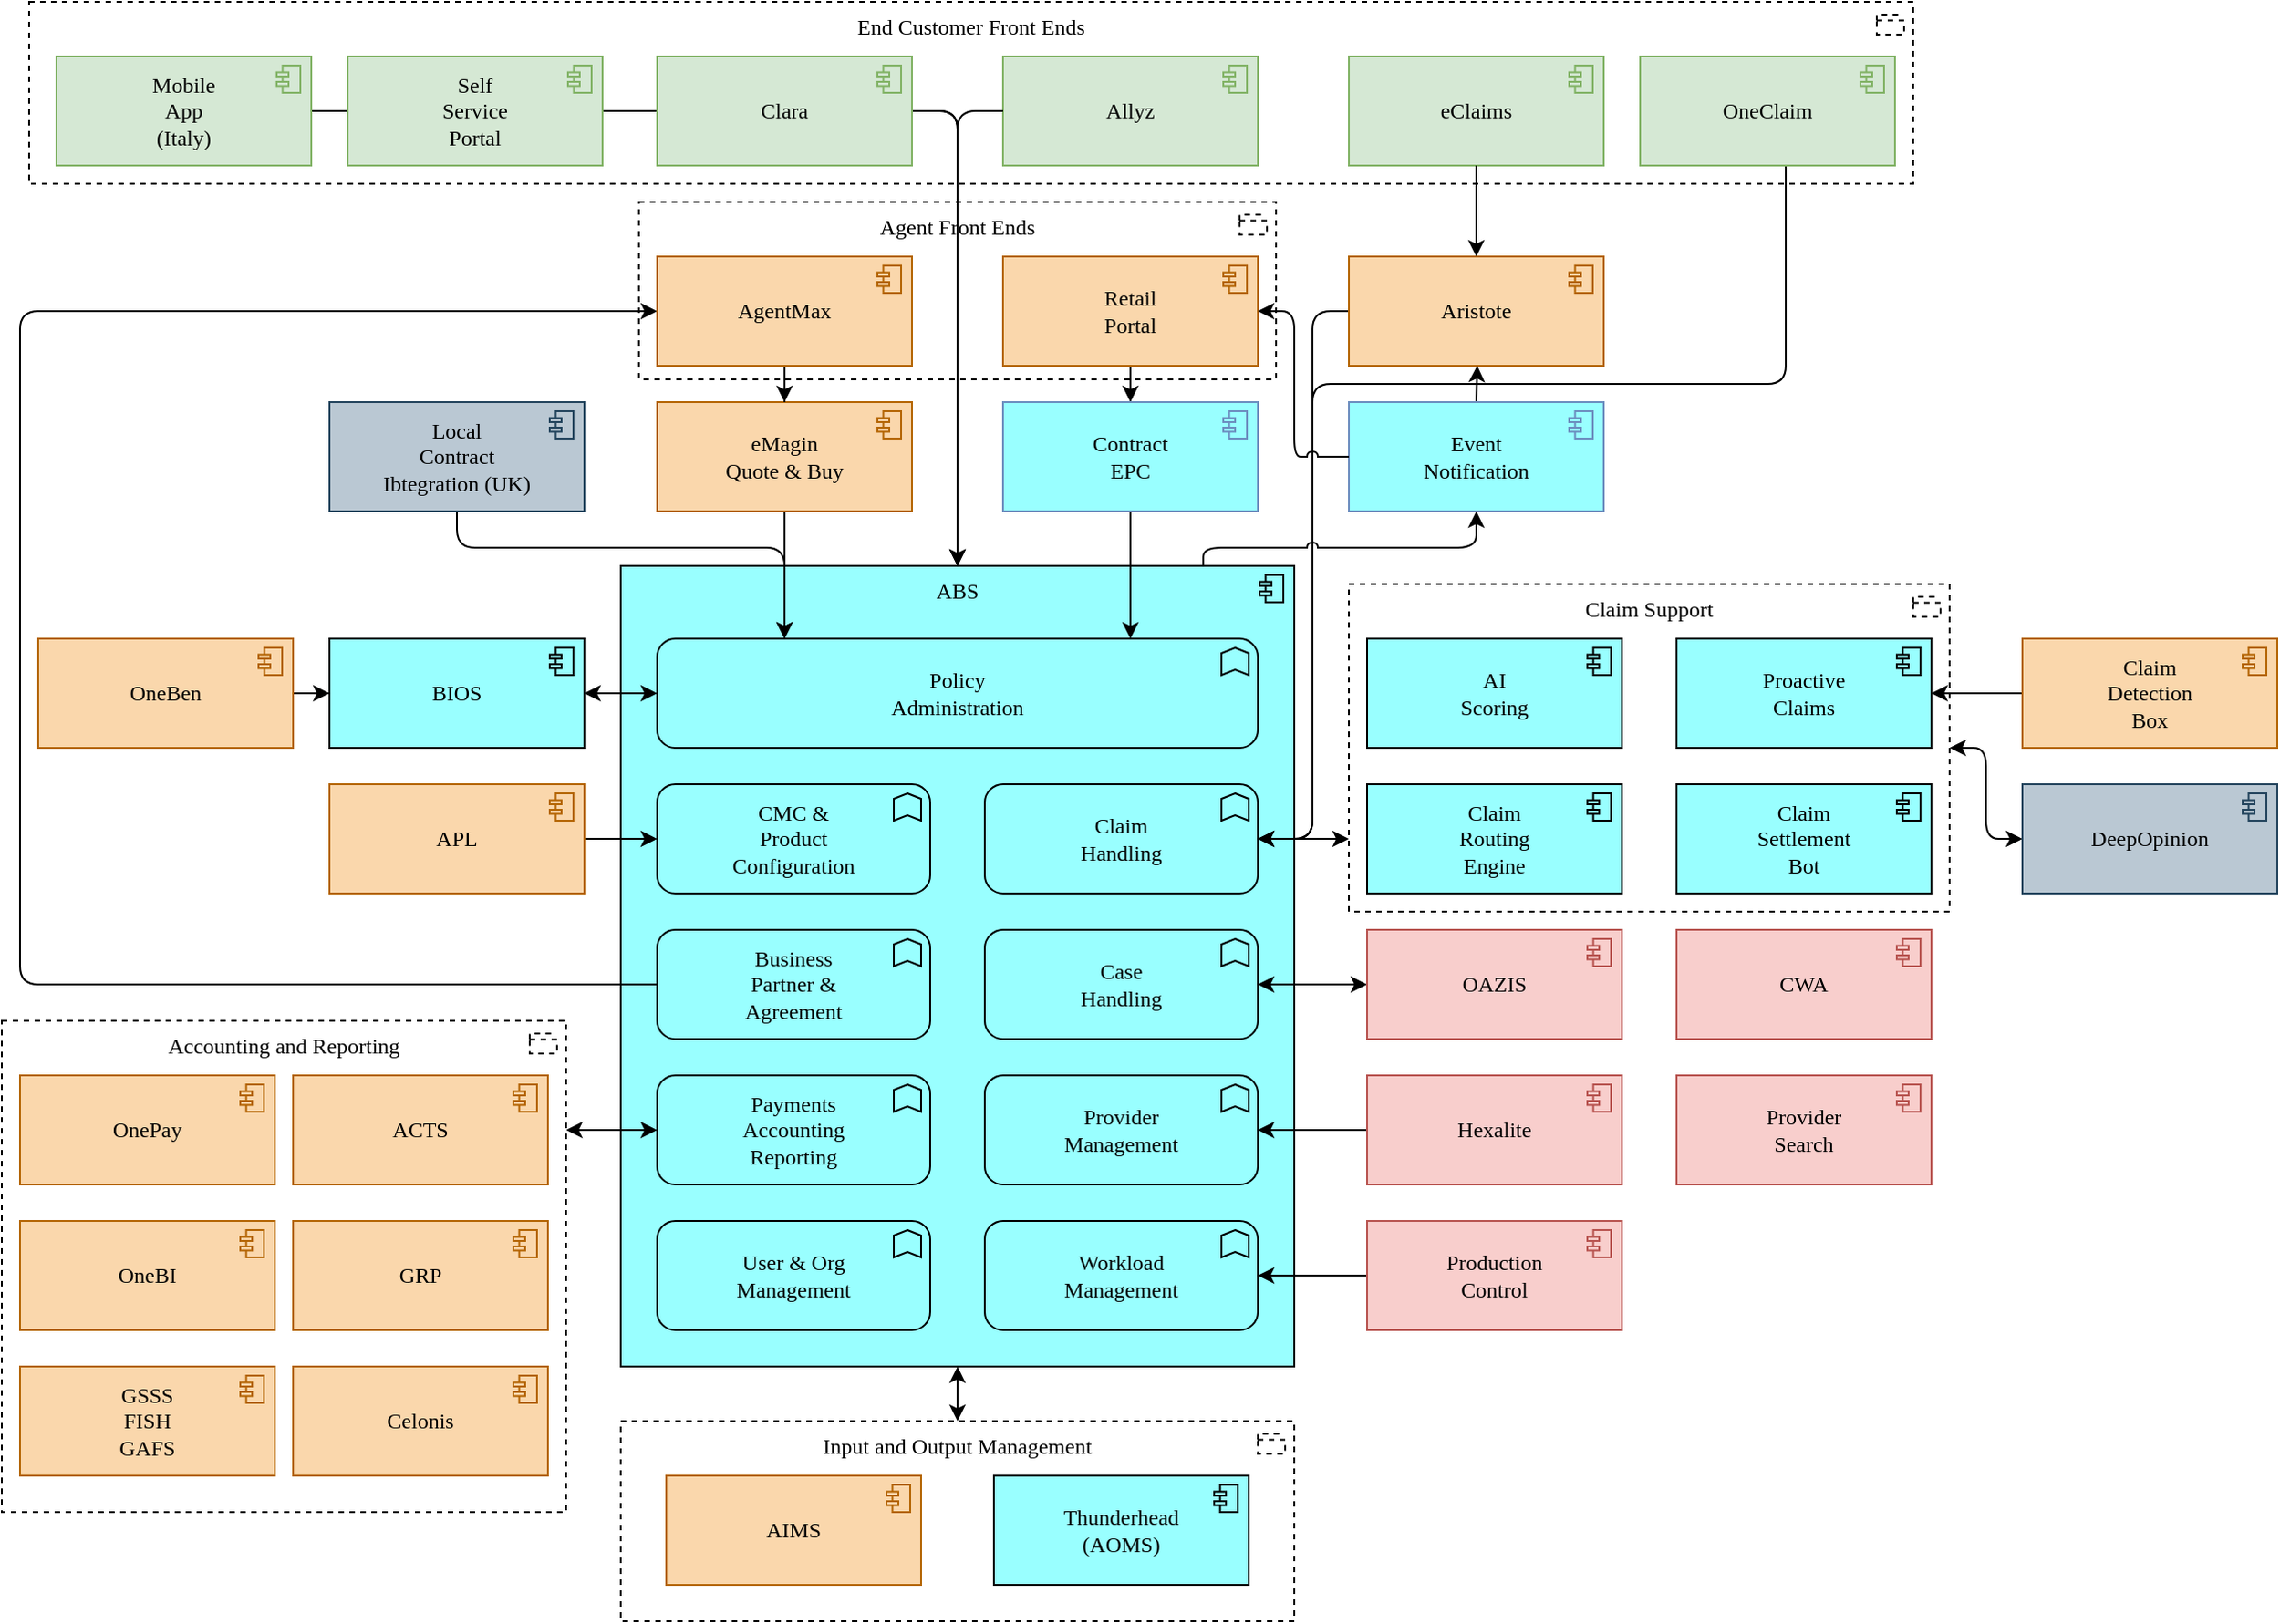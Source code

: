 <mxfile version="26.2.9">
  <diagram name="Page-1" id="TEPnInE2OypxSfE0xe_M">
    <mxGraphModel dx="1030" dy="1690" grid="1" gridSize="10" guides="1" tooltips="1" connect="1" arrows="1" fold="1" page="1" pageScale="1" pageWidth="827" pageHeight="1169" math="0" shadow="0">
      <root>
        <mxCell id="0" />
        <mxCell id="1" parent="0" />
        <mxCell id="Z8RxOkOvwrDDzlC6NKdP-30" style="edgeStyle=orthogonalEdgeStyle;rounded=1;orthogonalLoop=1;jettySize=auto;html=1;curved=0;jumpStyle=arc;" parent="1" source="Z8RxOkOvwrDDzlC6NKdP-29" target="52hkqS42lsV6TTl6kmYS-13" edge="1">
          <mxGeometry relative="1" as="geometry">
            <Array as="points">
              <mxPoint x="1280" y="20" />
              <mxPoint x="1020" y="20" />
              <mxPoint x="1020" y="270" />
            </Array>
          </mxGeometry>
        </mxCell>
        <mxCell id="4A4xX6kzLWEzPkTbEdP4-10" value="Agent Front Ends" style="html=1;outlineConnect=0;whiteSpace=wrap;shape=mxgraph.archimate3.application;appType=grouping;archiType=square;dashed=1;fillColor=none;verticalAlign=top;fontFamily=Poppins;fontSource=https%3A%2F%2Ffonts.googleapis.com%2Fcss%3Ffamily%3DPoppins;" parent="1" vertex="1">
          <mxGeometry x="650" y="-80" width="350" height="97.5" as="geometry" />
        </mxCell>
        <mxCell id="4A4xX6kzLWEzPkTbEdP4-13" style="edgeStyle=orthogonalEdgeStyle;rounded=1;orthogonalLoop=1;jettySize=auto;html=1;curved=0;" parent="1" source="4A4xX6kzLWEzPkTbEdP4-12" target="52hkqS42lsV6TTl6kmYS-10" edge="1">
          <mxGeometry relative="1" as="geometry" />
        </mxCell>
        <mxCell id="4A4xX6kzLWEzPkTbEdP4-4" style="edgeStyle=orthogonalEdgeStyle;rounded=1;orthogonalLoop=1;jettySize=auto;html=1;entryX=0.5;entryY=0;entryDx=0;entryDy=0;entryPerimeter=0;curved=0;" parent="1" source="4A4xX6kzLWEzPkTbEdP4-1" target="52hkqS42lsV6TTl6kmYS-10" edge="1">
          <mxGeometry relative="1" as="geometry" />
        </mxCell>
        <mxCell id="4A4xX6kzLWEzPkTbEdP4-8" value="" style="group;fontFamily=Poppins;fontSource=https%3A%2F%2Ffonts.googleapis.com%2Fcss%3Ffamily%3DPoppins;" parent="1" vertex="1" connectable="0">
          <mxGeometry x="475" y="-190" width="875" height="100" as="geometry" />
        </mxCell>
        <mxCell id="4A4xX6kzLWEzPkTbEdP4-7" value="&lt;font face=&quot;Poppins&quot;&gt;End Customer Front Ends&lt;/font&gt;" style="html=1;outlineConnect=0;whiteSpace=wrap;shape=mxgraph.archimate3.application;appType=grouping;archiType=square;dashed=1;fillColor=none;verticalAlign=top;" parent="4A4xX6kzLWEzPkTbEdP4-8" vertex="1">
          <mxGeometry x="-160" width="1035" height="100" as="geometry" />
        </mxCell>
        <mxCell id="Z8RxOkOvwrDDzlC6NKdP-24" value="eClaims" style="html=1;outlineConnect=0;whiteSpace=wrap;fillColor=#d5e8d4;shape=mxgraph.archimate3.application;appType=comp;archiType=square;rounded=1;fontFamily=Poppins;fontSource=https%3A%2F%2Ffonts.googleapis.com%2Fcss%3Ffamily%3DPoppins;strokeColor=#82b366;" parent="4A4xX6kzLWEzPkTbEdP4-8" vertex="1">
          <mxGeometry x="565" y="30" width="140" height="60" as="geometry" />
        </mxCell>
        <mxCell id="Z8RxOkOvwrDDzlC6NKdP-29" value="OneClaim" style="html=1;outlineConnect=0;whiteSpace=wrap;fillColor=#d5e8d4;shape=mxgraph.archimate3.application;appType=comp;archiType=square;rounded=1;fontFamily=Poppins;fontSource=https%3A%2F%2Ffonts.googleapis.com%2Fcss%3Ffamily%3DPoppins;strokeColor=#82b366;" parent="4A4xX6kzLWEzPkTbEdP4-8" vertex="1">
          <mxGeometry x="725" y="30" width="140" height="60" as="geometry" />
        </mxCell>
        <mxCell id="4A4xX6kzLWEzPkTbEdP4-1" value="Self&lt;br&gt;Service&lt;div&gt;Portal&lt;/div&gt;" style="html=1;outlineConnect=0;whiteSpace=wrap;fillColor=#d5e8d4;shape=mxgraph.archimate3.application;appType=comp;archiType=square;rounded=1;fontFamily=Poppins;fontSource=https%3A%2F%2Ffonts.googleapis.com%2Fcss%3Ffamily%3DPoppins;strokeColor=#82b366;" parent="4A4xX6kzLWEzPkTbEdP4-8" vertex="1">
          <mxGeometry x="15" y="30" width="140" height="60" as="geometry" />
        </mxCell>
        <mxCell id="4A4xX6kzLWEzPkTbEdP4-2" value="Clara" style="html=1;outlineConnect=0;whiteSpace=wrap;fillColor=#d5e8d4;shape=mxgraph.archimate3.application;appType=comp;archiType=square;rounded=1;fontFamily=Poppins;fontSource=https%3A%2F%2Ffonts.googleapis.com%2Fcss%3Ffamily%3DPoppins;strokeColor=#82b366;" parent="4A4xX6kzLWEzPkTbEdP4-8" vertex="1">
          <mxGeometry x="185" y="30" width="140" height="60" as="geometry" />
        </mxCell>
        <mxCell id="4A4xX6kzLWEzPkTbEdP4-3" value="Allyz" style="html=1;outlineConnect=0;whiteSpace=wrap;fillColor=#d5e8d4;shape=mxgraph.archimate3.application;appType=comp;archiType=square;rounded=1;fontFamily=Poppins;fontSource=https%3A%2F%2Ffonts.googleapis.com%2Fcss%3Ffamily%3DPoppins;strokeColor=#82b366;" parent="4A4xX6kzLWEzPkTbEdP4-8" vertex="1">
          <mxGeometry x="375" y="30" width="140" height="60" as="geometry" />
        </mxCell>
        <mxCell id="Z8RxOkOvwrDDzlC6NKdP-19" value="Claim Support" style="html=1;outlineConnect=0;whiteSpace=wrap;shape=mxgraph.archimate3.application;appType=grouping;archiType=square;dashed=1;fillColor=none;fontFamily=Poppins;fontSource=https%3A%2F%2Ffonts.googleapis.com%2Fcss%3Ffamily%3DPoppins;verticalAlign=top;" parent="1" vertex="1">
          <mxGeometry x="1040" y="130" width="330" height="180" as="geometry" />
        </mxCell>
        <mxCell id="52hkqS42lsV6TTl6kmYS-10" value="ABS" style="html=1;outlineConnect=0;whiteSpace=wrap;fillColor=#99ffff;shape=mxgraph.archimate3.application;appType=comp;archiType=square;rounded=1;fontFamily=Poppins;fontSource=https%3A%2F%2Ffonts.googleapis.com%2Fcss%3Ffamily%3DPoppins;verticalAlign=top;" parent="1" vertex="1">
          <mxGeometry x="640" y="120" width="370" height="440" as="geometry" />
        </mxCell>
        <mxCell id="52hkqS42lsV6TTl6kmYS-11" value="&lt;font data-font-src=&quot;https://fonts.googleapis.com/css?family=Poppins&quot; face=&quot;Poppins&quot;&gt;Policy&lt;br&gt;Administration&lt;/font&gt;" style="html=1;outlineConnect=0;whiteSpace=wrap;fillColor=#99ffff;shape=mxgraph.archimate3.application;appType=func;archiType=rounded;rounded=1;" parent="1" vertex="1">
          <mxGeometry x="660" y="160" width="330" height="60" as="geometry" />
        </mxCell>
        <mxCell id="bv5ACRqK9GHdUSOt09wD-1" style="edgeStyle=orthogonalEdgeStyle;rounded=1;orthogonalLoop=1;jettySize=auto;html=1;entryX=0;entryY=0.5;entryDx=0;entryDy=0;entryPerimeter=0;curved=0;" edge="1" parent="1" source="52hkqS42lsV6TTl6kmYS-12" target="O2tVUMrLqhllZlak0-3V-16">
          <mxGeometry relative="1" as="geometry">
            <Array as="points">
              <mxPoint x="310" y="350" />
              <mxPoint x="310" y="-20" />
            </Array>
          </mxGeometry>
        </mxCell>
        <mxCell id="52hkqS42lsV6TTl6kmYS-12" value="&lt;font face=&quot;Poppins&quot;&gt;Business&lt;br&gt;Partner &amp;amp;&lt;br&gt;Agreement&lt;/font&gt;" style="html=1;outlineConnect=0;whiteSpace=wrap;fillColor=#99ffff;shape=mxgraph.archimate3.application;appType=func;archiType=rounded;rounded=1;" parent="1" vertex="1">
          <mxGeometry x="660" y="320" width="150" height="60" as="geometry" />
        </mxCell>
        <mxCell id="52hkqS42lsV6TTl6kmYS-13" value="&lt;font face=&quot;Poppins&quot;&gt;Claim&lt;br&gt;Handling&lt;/font&gt;" style="html=1;outlineConnect=0;whiteSpace=wrap;fillColor=#99ffff;shape=mxgraph.archimate3.application;appType=func;archiType=rounded;rounded=1;" parent="1" vertex="1">
          <mxGeometry x="840" y="240" width="150" height="60" as="geometry" />
        </mxCell>
        <mxCell id="52hkqS42lsV6TTl6kmYS-14" value="&lt;font face=&quot;Poppins&quot;&gt;CMC &amp;amp;&lt;br&gt;Product&lt;br&gt;Configuration&lt;/font&gt;" style="html=1;outlineConnect=0;whiteSpace=wrap;fillColor=#99ffff;shape=mxgraph.archimate3.application;appType=func;archiType=rounded;rounded=1;" parent="1" vertex="1">
          <mxGeometry x="660" y="240" width="150" height="60" as="geometry" />
        </mxCell>
        <mxCell id="O2tVUMrLqhllZlak0-3V-4" style="edgeStyle=orthogonalEdgeStyle;rounded=0;orthogonalLoop=1;jettySize=auto;html=1;startArrow=classic;startFill=1;" parent="1" source="52hkqS42lsV6TTl6kmYS-15" target="Z8RxOkOvwrDDzlC6NKdP-12" edge="1">
          <mxGeometry relative="1" as="geometry" />
        </mxCell>
        <mxCell id="52hkqS42lsV6TTl6kmYS-15" value="&lt;font face=&quot;Poppins&quot;&gt;Case&lt;br&gt;Handling&lt;/font&gt;" style="html=1;outlineConnect=0;whiteSpace=wrap;fillColor=#99ffff;shape=mxgraph.archimate3.application;appType=func;archiType=rounded;rounded=1;" parent="1" vertex="1">
          <mxGeometry x="840" y="320" width="150" height="60" as="geometry" />
        </mxCell>
        <mxCell id="52hkqS42lsV6TTl6kmYS-16" value="&lt;font face=&quot;Poppins&quot;&gt;Provider&lt;br&gt;Management&lt;/font&gt;" style="html=1;outlineConnect=0;whiteSpace=wrap;fillColor=#99ffff;shape=mxgraph.archimate3.application;appType=func;archiType=rounded;rounded=1;" parent="1" vertex="1">
          <mxGeometry x="840" y="400" width="150" height="60" as="geometry" />
        </mxCell>
        <mxCell id="Z8RxOkOvwrDDzlC6NKdP-5" style="edgeStyle=orthogonalEdgeStyle;rounded=0;orthogonalLoop=1;jettySize=auto;html=1;startArrow=classic;startFill=1;" parent="1" source="52hkqS42lsV6TTl6kmYS-17" target="Z8RxOkOvwrDDzlC6NKdP-1" edge="1">
          <mxGeometry relative="1" as="geometry">
            <Array as="points">
              <mxPoint x="620" y="430" />
              <mxPoint x="620" y="430" />
            </Array>
          </mxGeometry>
        </mxCell>
        <mxCell id="52hkqS42lsV6TTl6kmYS-17" value="&lt;font face=&quot;Poppins&quot;&gt;Payments&lt;br&gt;Accounting&lt;br&gt;Reporting&lt;/font&gt;" style="html=1;outlineConnect=0;whiteSpace=wrap;fillColor=#99ffff;shape=mxgraph.archimate3.application;appType=func;archiType=rounded;rounded=1;" parent="1" vertex="1">
          <mxGeometry x="660" y="400" width="150" height="60" as="geometry" />
        </mxCell>
        <mxCell id="52hkqS42lsV6TTl6kmYS-19" value="&lt;font face=&quot;Poppins&quot;&gt;User &amp;amp; Org&lt;br&gt;Management&lt;/font&gt;" style="html=1;outlineConnect=0;whiteSpace=wrap;fillColor=#99ffff;shape=mxgraph.archimate3.application;appType=func;archiType=rounded;rounded=1;" parent="1" vertex="1">
          <mxGeometry x="660" y="480" width="150" height="60" as="geometry" />
        </mxCell>
        <mxCell id="52hkqS42lsV6TTl6kmYS-20" value="&lt;font face=&quot;Poppins&quot;&gt;Workload&lt;br&gt;Management&lt;/font&gt;" style="html=1;outlineConnect=0;whiteSpace=wrap;fillColor=#99ffff;shape=mxgraph.archimate3.application;appType=func;archiType=rounded;rounded=1;" parent="1" vertex="1">
          <mxGeometry x="840" y="480" width="150" height="60" as="geometry" />
        </mxCell>
        <mxCell id="52hkqS42lsV6TTl6kmYS-23" style="edgeStyle=orthogonalEdgeStyle;rounded=1;orthogonalLoop=1;jettySize=auto;html=1;" parent="1" source="52hkqS42lsV6TTl6kmYS-21" target="52hkqS42lsV6TTl6kmYS-14" edge="1">
          <mxGeometry relative="1" as="geometry" />
        </mxCell>
        <mxCell id="52hkqS42lsV6TTl6kmYS-21" value="APL" style="html=1;outlineConnect=0;whiteSpace=wrap;fillColor=#fad7ac;shape=mxgraph.archimate3.application;appType=comp;archiType=square;rounded=1;fontFamily=Poppins;fontSource=https%3A%2F%2Ffonts.googleapis.com%2Fcss%3Ffamily%3DPoppins;strokeColor=#b46504;" parent="1" vertex="1">
          <mxGeometry x="480" y="240" width="140" height="60" as="geometry" />
        </mxCell>
        <mxCell id="52hkqS42lsV6TTl6kmYS-24" style="edgeStyle=orthogonalEdgeStyle;rounded=1;orthogonalLoop=1;jettySize=auto;html=1;startArrow=classic;startFill=1;" parent="1" source="52hkqS42lsV6TTl6kmYS-22" target="52hkqS42lsV6TTl6kmYS-11" edge="1">
          <mxGeometry relative="1" as="geometry" />
        </mxCell>
        <mxCell id="52hkqS42lsV6TTl6kmYS-22" value="BIOS" style="html=1;outlineConnect=0;whiteSpace=wrap;fillColor=#99ffff;shape=mxgraph.archimate3.application;appType=comp;archiType=square;rounded=1;fontFamily=Poppins;fontSource=https%3A%2F%2Ffonts.googleapis.com%2Fcss%3Ffamily%3DPoppins;" parent="1" vertex="1">
          <mxGeometry x="480" y="160" width="140" height="60" as="geometry" />
        </mxCell>
        <mxCell id="Z8RxOkOvwrDDzlC6NKdP-1" value="Accounting and Reporting" style="html=1;outlineConnect=0;whiteSpace=wrap;shape=mxgraph.archimate3.application;appType=grouping;archiType=square;dashed=1;fillColor=none;verticalAlign=top;fontFamily=Poppins;fontSource=https%3A%2F%2Ffonts.googleapis.com%2Fcss%3Ffamily%3DPoppins;" parent="1" vertex="1">
          <mxGeometry x="300" y="370" width="310" height="270" as="geometry" />
        </mxCell>
        <mxCell id="Z8RxOkOvwrDDzlC6NKdP-3" value="ACTS" style="html=1;outlineConnect=0;whiteSpace=wrap;fillColor=#fad7ac;shape=mxgraph.archimate3.application;appType=comp;archiType=square;rounded=1;fontFamily=Poppins;fontSource=https%3A%2F%2Ffonts.googleapis.com%2Fcss%3Ffamily%3DPoppins;strokeColor=#b46504;" parent="1" vertex="1">
          <mxGeometry x="460" y="400" width="140" height="60" as="geometry" />
        </mxCell>
        <mxCell id="Z8RxOkOvwrDDzlC6NKdP-4" value="GRP" style="html=1;outlineConnect=0;whiteSpace=wrap;fillColor=#fad7ac;shape=mxgraph.archimate3.application;appType=comp;archiType=square;rounded=1;fontFamily=Poppins;fontSource=https%3A%2F%2Ffonts.googleapis.com%2Fcss%3Ffamily%3DPoppins;strokeColor=#b46504;" parent="1" vertex="1">
          <mxGeometry x="460" y="480" width="140" height="60" as="geometry" />
        </mxCell>
        <mxCell id="Z8RxOkOvwrDDzlC6NKdP-6" value="OnePay" style="html=1;outlineConnect=0;whiteSpace=wrap;fillColor=#fad7ac;shape=mxgraph.archimate3.application;appType=comp;archiType=square;rounded=1;fontFamily=Poppins;fontSource=https%3A%2F%2Ffonts.googleapis.com%2Fcss%3Ffamily%3DPoppins;strokeColor=#b46504;" parent="1" vertex="1">
          <mxGeometry x="310" y="400" width="140" height="60" as="geometry" />
        </mxCell>
        <mxCell id="Z8RxOkOvwrDDzlC6NKdP-7" value="OneBI" style="html=1;outlineConnect=0;whiteSpace=wrap;fillColor=#fad7ac;shape=mxgraph.archimate3.application;appType=comp;archiType=square;rounded=1;fontFamily=Poppins;fontSource=https%3A%2F%2Ffonts.googleapis.com%2Fcss%3Ffamily%3DPoppins;strokeColor=#b46504;" parent="1" vertex="1">
          <mxGeometry x="310" y="480" width="140" height="60" as="geometry" />
        </mxCell>
        <mxCell id="Z8RxOkOvwrDDzlC6NKdP-8" value="Input and Output Management" style="html=1;outlineConnect=0;whiteSpace=wrap;shape=mxgraph.archimate3.application;appType=grouping;archiType=square;dashed=1;fillColor=none;verticalAlign=top;fontFamily=Poppins;fontSource=https%3A%2F%2Ffonts.googleapis.com%2Fcss%3Ffamily%3DPoppins;" parent="1" vertex="1">
          <mxGeometry x="640" y="590" width="370" height="110" as="geometry" />
        </mxCell>
        <mxCell id="Z8RxOkOvwrDDzlC6NKdP-9" value="AIMS" style="html=1;outlineConnect=0;whiteSpace=wrap;fillColor=#fad7ac;shape=mxgraph.archimate3.application;appType=comp;archiType=square;rounded=1;fontFamily=Poppins;fontSource=https%3A%2F%2Ffonts.googleapis.com%2Fcss%3Ffamily%3DPoppins;strokeColor=#b46504;" parent="1" vertex="1">
          <mxGeometry x="665" y="620" width="140" height="60" as="geometry" />
        </mxCell>
        <mxCell id="Z8RxOkOvwrDDzlC6NKdP-10" value="Thunderhead&lt;br&gt;(AOMS)" style="html=1;outlineConnect=0;whiteSpace=wrap;fillColor=#99ffff;shape=mxgraph.archimate3.application;appType=comp;archiType=square;rounded=1;fontFamily=Poppins;fontSource=https%3A%2F%2Ffonts.googleapis.com%2Fcss%3Ffamily%3DPoppins;" parent="1" vertex="1">
          <mxGeometry x="845" y="620" width="140" height="60" as="geometry" />
        </mxCell>
        <mxCell id="Z8RxOkOvwrDDzlC6NKdP-11" style="edgeStyle=orthogonalEdgeStyle;rounded=0;orthogonalLoop=1;jettySize=auto;html=1;exitX=0.5;exitY=0;exitDx=0;exitDy=0;exitPerimeter=0;entryX=0.5;entryY=1;entryDx=0;entryDy=0;entryPerimeter=0;startArrow=classic;startFill=1;" parent="1" source="Z8RxOkOvwrDDzlC6NKdP-8" target="52hkqS42lsV6TTl6kmYS-10" edge="1">
          <mxGeometry relative="1" as="geometry" />
        </mxCell>
        <mxCell id="Z8RxOkOvwrDDzlC6NKdP-12" value="OAZIS" style="html=1;outlineConnect=0;whiteSpace=wrap;fillColor=#f8cecc;shape=mxgraph.archimate3.application;appType=comp;archiType=square;rounded=1;fontFamily=Poppins;fontSource=https%3A%2F%2Ffonts.googleapis.com%2Fcss%3Ffamily%3DPoppins;strokeColor=#b85450;" parent="1" vertex="1">
          <mxGeometry x="1050" y="320" width="140" height="60" as="geometry" />
        </mxCell>
        <mxCell id="Z8RxOkOvwrDDzlC6NKdP-13" value="CWA" style="html=1;outlineConnect=0;whiteSpace=wrap;fillColor=#f8cecc;shape=mxgraph.archimate3.application;appType=comp;archiType=square;rounded=1;fontFamily=Poppins;fontSource=https%3A%2F%2Ffonts.googleapis.com%2Fcss%3Ffamily%3DPoppins;strokeColor=#b85450;" parent="1" vertex="1">
          <mxGeometry x="1220" y="320" width="140" height="60" as="geometry" />
        </mxCell>
        <mxCell id="Z8RxOkOvwrDDzlC6NKdP-15" value="Claim&lt;br&gt;Routing&lt;br&gt;Engine" style="html=1;outlineConnect=0;whiteSpace=wrap;fillColor=#99ffff;shape=mxgraph.archimate3.application;appType=comp;archiType=square;rounded=1;fontFamily=Poppins;fontSource=https%3A%2F%2Ffonts.googleapis.com%2Fcss%3Ffamily%3DPoppins;" parent="1" vertex="1">
          <mxGeometry x="1050" y="240" width="140" height="60" as="geometry" />
        </mxCell>
        <mxCell id="Z8RxOkOvwrDDzlC6NKdP-16" value="AI&lt;div&gt;Scoring&lt;/div&gt;" style="html=1;outlineConnect=0;whiteSpace=wrap;fillColor=#99ffff;shape=mxgraph.archimate3.application;appType=comp;archiType=square;rounded=1;fontFamily=Poppins;fontSource=https%3A%2F%2Ffonts.googleapis.com%2Fcss%3Ffamily%3DPoppins;" parent="1" vertex="1">
          <mxGeometry x="1050" y="160" width="140" height="60" as="geometry" />
        </mxCell>
        <mxCell id="Z8RxOkOvwrDDzlC6NKdP-17" value="Claim&lt;br&gt;Settlement&lt;div&gt;Bot&lt;/div&gt;" style="html=1;outlineConnect=0;whiteSpace=wrap;fillColor=#99ffff;shape=mxgraph.archimate3.application;appType=comp;archiType=square;rounded=1;fontFamily=Poppins;fontSource=https%3A%2F%2Ffonts.googleapis.com%2Fcss%3Ffamily%3DPoppins;" parent="1" vertex="1">
          <mxGeometry x="1220" y="240" width="140" height="60" as="geometry" />
        </mxCell>
        <mxCell id="Z8RxOkOvwrDDzlC6NKdP-18" value="Proactive&lt;br&gt;Claims" style="html=1;outlineConnect=0;whiteSpace=wrap;fillColor=#99ffff;shape=mxgraph.archimate3.application;appType=comp;archiType=square;rounded=1;fontFamily=Poppins;fontSource=https%3A%2F%2Ffonts.googleapis.com%2Fcss%3Ffamily%3DPoppins;" parent="1" vertex="1">
          <mxGeometry x="1220" y="160" width="140" height="60" as="geometry" />
        </mxCell>
        <mxCell id="Z8RxOkOvwrDDzlC6NKdP-21" style="edgeStyle=orthogonalEdgeStyle;rounded=0;orthogonalLoop=1;jettySize=auto;html=1;startArrow=classic;startFill=1;" parent="1" source="Z8RxOkOvwrDDzlC6NKdP-19" target="52hkqS42lsV6TTl6kmYS-13" edge="1">
          <mxGeometry relative="1" as="geometry">
            <Array as="points">
              <mxPoint x="1020" y="270" />
              <mxPoint x="1020" y="270" />
            </Array>
          </mxGeometry>
        </mxCell>
        <mxCell id="Z8RxOkOvwrDDzlC6NKdP-28" style="edgeStyle=orthogonalEdgeStyle;rounded=1;orthogonalLoop=1;jettySize=auto;html=1;curved=0;" parent="1" source="Z8RxOkOvwrDDzlC6NKdP-23" target="52hkqS42lsV6TTl6kmYS-13" edge="1">
          <mxGeometry relative="1" as="geometry">
            <Array as="points">
              <mxPoint x="1020" y="-20" />
              <mxPoint x="1020" y="270" />
            </Array>
          </mxGeometry>
        </mxCell>
        <mxCell id="Z8RxOkOvwrDDzlC6NKdP-23" value="Aristote" style="html=1;outlineConnect=0;whiteSpace=wrap;fillColor=#fad7ac;shape=mxgraph.archimate3.application;appType=comp;archiType=square;rounded=1;fontFamily=Poppins;fontSource=https%3A%2F%2Ffonts.googleapis.com%2Fcss%3Ffamily%3DPoppins;strokeColor=#b46504;" parent="1" vertex="1">
          <mxGeometry x="1040" y="-50" width="140" height="60" as="geometry" />
        </mxCell>
        <mxCell id="Z8RxOkOvwrDDzlC6NKdP-25" style="edgeStyle=orthogonalEdgeStyle;rounded=0;orthogonalLoop=1;jettySize=auto;html=1;entryX=0.5;entryY=0;entryDx=0;entryDy=0;entryPerimeter=0;" parent="1" source="Z8RxOkOvwrDDzlC6NKdP-24" target="Z8RxOkOvwrDDzlC6NKdP-23" edge="1">
          <mxGeometry relative="1" as="geometry" />
        </mxCell>
        <mxCell id="Z8RxOkOvwrDDzlC6NKdP-32" style="edgeStyle=orthogonalEdgeStyle;rounded=1;orthogonalLoop=1;jettySize=auto;html=1;startArrow=classic;startFill=1;curved=0;" parent="1" source="Z8RxOkOvwrDDzlC6NKdP-31" target="Z8RxOkOvwrDDzlC6NKdP-19" edge="1">
          <mxGeometry relative="1" as="geometry" />
        </mxCell>
        <mxCell id="Z8RxOkOvwrDDzlC6NKdP-31" value="DeepOpinion" style="html=1;outlineConnect=0;whiteSpace=wrap;fillColor=#bac8d3;shape=mxgraph.archimate3.application;appType=comp;archiType=square;rounded=1;fontFamily=Poppins;fontSource=https%3A%2F%2Ffonts.googleapis.com%2Fcss%3Ffamily%3DPoppins;strokeColor=#23445d;" parent="1" vertex="1">
          <mxGeometry x="1410" y="240" width="140" height="60" as="geometry" />
        </mxCell>
        <mxCell id="O2tVUMrLqhllZlak0-3V-1" value="Celonis" style="html=1;outlineConnect=0;whiteSpace=wrap;fillColor=#fad7ac;shape=mxgraph.archimate3.application;appType=comp;archiType=square;rounded=1;fontFamily=Poppins;fontSource=https%3A%2F%2Ffonts.googleapis.com%2Fcss%3Ffamily%3DPoppins;strokeColor=#b46504;" parent="1" vertex="1">
          <mxGeometry x="460" y="560" width="140" height="60" as="geometry" />
        </mxCell>
        <mxCell id="O2tVUMrLqhllZlak0-3V-2" value="GSSS&lt;br&gt;FISH&lt;div&gt;GAFS&lt;/div&gt;" style="html=1;outlineConnect=0;whiteSpace=wrap;fillColor=#fad7ac;shape=mxgraph.archimate3.application;appType=comp;archiType=square;rounded=1;fontFamily=Poppins;fontSource=https%3A%2F%2Ffonts.googleapis.com%2Fcss%3Ffamily%3DPoppins;strokeColor=#b46504;" parent="1" vertex="1">
          <mxGeometry x="310" y="560" width="140" height="60" as="geometry" />
        </mxCell>
        <mxCell id="O2tVUMrLqhllZlak0-3V-6" style="edgeStyle=orthogonalEdgeStyle;rounded=0;orthogonalLoop=1;jettySize=auto;html=1;" parent="1" source="O2tVUMrLqhllZlak0-3V-3" target="52hkqS42lsV6TTl6kmYS-16" edge="1">
          <mxGeometry relative="1" as="geometry" />
        </mxCell>
        <mxCell id="O2tVUMrLqhllZlak0-3V-3" value="Hexalite" style="html=1;outlineConnect=0;whiteSpace=wrap;fillColor=#f8cecc;shape=mxgraph.archimate3.application;appType=comp;archiType=square;rounded=1;fontFamily=Poppins;fontSource=https%3A%2F%2Ffonts.googleapis.com%2Fcss%3Ffamily%3DPoppins;strokeColor=#b85450;" parent="1" vertex="1">
          <mxGeometry x="1050" y="400" width="140" height="60" as="geometry" />
        </mxCell>
        <mxCell id="O2tVUMrLqhllZlak0-3V-8" style="edgeStyle=orthogonalEdgeStyle;rounded=0;orthogonalLoop=1;jettySize=auto;html=1;" parent="1" source="O2tVUMrLqhllZlak0-3V-7" target="52hkqS42lsV6TTl6kmYS-20" edge="1">
          <mxGeometry relative="1" as="geometry" />
        </mxCell>
        <mxCell id="O2tVUMrLqhllZlak0-3V-7" value="Production&lt;br&gt;Control" style="html=1;outlineConnect=0;whiteSpace=wrap;fillColor=#f8cecc;shape=mxgraph.archimate3.application;appType=comp;archiType=square;rounded=1;fontFamily=Poppins;fontSource=https%3A%2F%2Ffonts.googleapis.com%2Fcss%3Ffamily%3DPoppins;strokeColor=#b85450;" parent="1" vertex="1">
          <mxGeometry x="1050" y="480" width="140" height="60" as="geometry" />
        </mxCell>
        <mxCell id="O2tVUMrLqhllZlak0-3V-10" style="edgeStyle=orthogonalEdgeStyle;rounded=0;orthogonalLoop=1;jettySize=auto;html=1;" parent="1" source="O2tVUMrLqhllZlak0-3V-9" target="52hkqS42lsV6TTl6kmYS-22" edge="1">
          <mxGeometry relative="1" as="geometry" />
        </mxCell>
        <mxCell id="O2tVUMrLqhllZlak0-3V-9" value="OneBen" style="html=1;outlineConnect=0;whiteSpace=wrap;fillColor=#fad7ac;shape=mxgraph.archimate3.application;appType=comp;archiType=square;rounded=1;fontFamily=Poppins;fontSource=https%3A%2F%2Ffonts.googleapis.com%2Fcss%3Ffamily%3DPoppins;strokeColor=#b46504;" parent="1" vertex="1">
          <mxGeometry x="320" y="160" width="140" height="60" as="geometry" />
        </mxCell>
        <mxCell id="O2tVUMrLqhllZlak0-3V-12" style="edgeStyle=orthogonalEdgeStyle;rounded=0;orthogonalLoop=1;jettySize=auto;html=1;" parent="1" source="O2tVUMrLqhllZlak0-3V-11" target="Z8RxOkOvwrDDzlC6NKdP-18" edge="1">
          <mxGeometry relative="1" as="geometry" />
        </mxCell>
        <mxCell id="O2tVUMrLqhllZlak0-3V-11" value="Claim&lt;br&gt;Detection&lt;div&gt;Box&lt;/div&gt;" style="html=1;outlineConnect=0;whiteSpace=wrap;fillColor=#fad7ac;shape=mxgraph.archimate3.application;appType=comp;archiType=square;rounded=1;fontFamily=Poppins;fontSource=https%3A%2F%2Ffonts.googleapis.com%2Fcss%3Ffamily%3DPoppins;strokeColor=#b46504;" parent="1" vertex="1">
          <mxGeometry x="1410" y="160" width="140" height="60" as="geometry" />
        </mxCell>
        <mxCell id="O2tVUMrLqhllZlak0-3V-19" style="edgeStyle=orthogonalEdgeStyle;rounded=0;orthogonalLoop=1;jettySize=auto;html=1;" parent="1" source="O2tVUMrLqhllZlak0-3V-14" target="52hkqS42lsV6TTl6kmYS-11" edge="1">
          <mxGeometry relative="1" as="geometry">
            <Array as="points">
              <mxPoint x="730" y="140" />
              <mxPoint x="730" y="140" />
            </Array>
          </mxGeometry>
        </mxCell>
        <mxCell id="O2tVUMrLqhllZlak0-3V-14" value="eMagin&lt;br&gt;Quote &amp;amp; Buy" style="html=1;outlineConnect=0;whiteSpace=wrap;fillColor=#fad7ac;shape=mxgraph.archimate3.application;appType=comp;archiType=square;rounded=1;fontFamily=Poppins;fontSource=https%3A%2F%2Ffonts.googleapis.com%2Fcss%3Ffamily%3DPoppins;strokeColor=#b46504;" parent="1" vertex="1">
          <mxGeometry x="660" y="30" width="140" height="60" as="geometry" />
        </mxCell>
        <mxCell id="bv5ACRqK9GHdUSOt09wD-3" style="edgeStyle=orthogonalEdgeStyle;rounded=0;orthogonalLoop=1;jettySize=auto;html=1;" edge="1" parent="1" source="O2tVUMrLqhllZlak0-3V-15" target="bv5ACRqK9GHdUSOt09wD-2">
          <mxGeometry relative="1" as="geometry" />
        </mxCell>
        <mxCell id="O2tVUMrLqhllZlak0-3V-15" value="Retail&lt;div&gt;Portal&lt;/div&gt;" style="html=1;outlineConnect=0;whiteSpace=wrap;fillColor=#fad7ac;shape=mxgraph.archimate3.application;appType=comp;archiType=square;rounded=1;fontFamily=Poppins;fontSource=https%3A%2F%2Ffonts.googleapis.com%2Fcss%3Ffamily%3DPoppins;strokeColor=#b46504;" parent="1" vertex="1">
          <mxGeometry x="850" y="-50" width="140" height="60" as="geometry" />
        </mxCell>
        <mxCell id="O2tVUMrLqhllZlak0-3V-18" style="edgeStyle=orthogonalEdgeStyle;rounded=0;orthogonalLoop=1;jettySize=auto;html=1;" parent="1" source="O2tVUMrLqhllZlak0-3V-16" target="O2tVUMrLqhllZlak0-3V-14" edge="1">
          <mxGeometry relative="1" as="geometry" />
        </mxCell>
        <mxCell id="O2tVUMrLqhllZlak0-3V-16" value="AgentMax" style="html=1;outlineConnect=0;whiteSpace=wrap;fillColor=#fad7ac;shape=mxgraph.archimate3.application;appType=comp;archiType=square;rounded=1;fontFamily=Poppins;fontSource=https%3A%2F%2Ffonts.googleapis.com%2Fcss%3Ffamily%3DPoppins;strokeColor=#b46504;" parent="1" vertex="1">
          <mxGeometry x="660" y="-50" width="140" height="60" as="geometry" />
        </mxCell>
        <mxCell id="O2tVUMrLqhllZlak0-3V-20" value="Provider&lt;div&gt;Search&lt;/div&gt;" style="html=1;outlineConnect=0;whiteSpace=wrap;fillColor=#f8cecc;shape=mxgraph.archimate3.application;appType=comp;archiType=square;rounded=1;fontFamily=Poppins;fontSource=https%3A%2F%2Ffonts.googleapis.com%2Fcss%3Ffamily%3DPoppins;strokeColor=#b85450;" parent="1" vertex="1">
          <mxGeometry x="1220" y="400" width="140" height="60" as="geometry" />
        </mxCell>
        <mxCell id="4A4xX6kzLWEzPkTbEdP4-11" style="edgeStyle=orthogonalEdgeStyle;rounded=1;orthogonalLoop=1;jettySize=auto;html=1;entryX=0.5;entryY=0;entryDx=0;entryDy=0;entryPerimeter=0;curved=0;" parent="1" source="4A4xX6kzLWEzPkTbEdP4-3" target="52hkqS42lsV6TTl6kmYS-10" edge="1">
          <mxGeometry relative="1" as="geometry">
            <Array as="points">
              <mxPoint x="825" y="-130" />
            </Array>
          </mxGeometry>
        </mxCell>
        <mxCell id="4A4xX6kzLWEzPkTbEdP4-12" value="Mobile&lt;br&gt;App&lt;div&gt;(Italy)&lt;/div&gt;" style="html=1;outlineConnect=0;whiteSpace=wrap;fillColor=#d5e8d4;shape=mxgraph.archimate3.application;appType=comp;archiType=square;rounded=1;fontFamily=Poppins;fontSource=https%3A%2F%2Ffonts.googleapis.com%2Fcss%3Ffamily%3DPoppins;strokeColor=#82b366;" parent="1" vertex="1">
          <mxGeometry x="330" y="-160" width="140" height="60" as="geometry" />
        </mxCell>
        <mxCell id="bv5ACRqK9GHdUSOt09wD-4" style="edgeStyle=orthogonalEdgeStyle;rounded=0;orthogonalLoop=1;jettySize=auto;html=1;" edge="1" parent="1" source="bv5ACRqK9GHdUSOt09wD-2" target="52hkqS42lsV6TTl6kmYS-11">
          <mxGeometry relative="1" as="geometry">
            <Array as="points">
              <mxPoint x="920" y="140" />
              <mxPoint x="920" y="140" />
            </Array>
          </mxGeometry>
        </mxCell>
        <mxCell id="bv5ACRqK9GHdUSOt09wD-2" value="Contract&lt;div&gt;EPC&lt;/div&gt;" style="html=1;outlineConnect=0;whiteSpace=wrap;fillColor=light-dark(#99ffff, #1d293b);shape=mxgraph.archimate3.application;appType=comp;archiType=square;rounded=1;fontFamily=Poppins;fontSource=https%3A%2F%2Ffonts.googleapis.com%2Fcss%3Ffamily%3DPoppins;strokeColor=#6c8ebf;" vertex="1" parent="1">
          <mxGeometry x="850" y="30" width="140" height="60" as="geometry" />
        </mxCell>
        <mxCell id="bv5ACRqK9GHdUSOt09wD-8" style="edgeStyle=orthogonalEdgeStyle;rounded=0;orthogonalLoop=1;jettySize=auto;html=1;" edge="1" parent="1" target="Z8RxOkOvwrDDzlC6NKdP-23">
          <mxGeometry relative="1" as="geometry">
            <mxPoint x="1110" y="30" as="sourcePoint" />
          </mxGeometry>
        </mxCell>
        <mxCell id="bv5ACRqK9GHdUSOt09wD-6" value="Event&lt;br&gt;Notification" style="html=1;outlineConnect=0;whiteSpace=wrap;fillColor=light-dark(#99ffff, #1d293b);shape=mxgraph.archimate3.application;appType=comp;archiType=square;rounded=1;fontFamily=Poppins;fontSource=https%3A%2F%2Ffonts.googleapis.com%2Fcss%3Ffamily%3DPoppins;strokeColor=#6c8ebf;" vertex="1" parent="1">
          <mxGeometry x="1040" y="30" width="140" height="60" as="geometry" />
        </mxCell>
        <mxCell id="bv5ACRqK9GHdUSOt09wD-7" style="edgeStyle=orthogonalEdgeStyle;rounded=1;orthogonalLoop=1;jettySize=auto;html=1;jumpStyle=arc;curved=0;" edge="1" parent="1" source="52hkqS42lsV6TTl6kmYS-10" target="bv5ACRqK9GHdUSOt09wD-6">
          <mxGeometry relative="1" as="geometry">
            <Array as="points">
              <mxPoint x="960" y="110" />
              <mxPoint x="1110" y="110" />
            </Array>
          </mxGeometry>
        </mxCell>
        <mxCell id="bv5ACRqK9GHdUSOt09wD-9" style="edgeStyle=orthogonalEdgeStyle;rounded=1;orthogonalLoop=1;jettySize=auto;html=1;entryX=1;entryY=0.5;entryDx=0;entryDy=0;entryPerimeter=0;curved=0;jumpStyle=arc;" edge="1" parent="1" source="bv5ACRqK9GHdUSOt09wD-6" target="O2tVUMrLqhllZlak0-3V-15">
          <mxGeometry relative="1" as="geometry">
            <Array as="points">
              <mxPoint x="1010" y="60" />
              <mxPoint x="1010" y="-20" />
            </Array>
          </mxGeometry>
        </mxCell>
        <mxCell id="bv5ACRqK9GHdUSOt09wD-11" style="edgeStyle=orthogonalEdgeStyle;rounded=1;orthogonalLoop=1;jettySize=auto;html=1;curved=0;" edge="1" parent="1" source="bv5ACRqK9GHdUSOt09wD-10" target="52hkqS42lsV6TTl6kmYS-11">
          <mxGeometry relative="1" as="geometry">
            <Array as="points">
              <mxPoint x="550" y="110" />
              <mxPoint x="730" y="110" />
            </Array>
          </mxGeometry>
        </mxCell>
        <mxCell id="bv5ACRqK9GHdUSOt09wD-10" value="Local&lt;div&gt;Contract&lt;/div&gt;&lt;div&gt;Ibtegration (UK)&lt;/div&gt;" style="html=1;outlineConnect=0;whiteSpace=wrap;fillColor=#bac8d3;shape=mxgraph.archimate3.application;appType=comp;archiType=square;rounded=1;fontFamily=Poppins;fontSource=https%3A%2F%2Ffonts.googleapis.com%2Fcss%3Ffamily%3DPoppins;strokeColor=#23445d;" vertex="1" parent="1">
          <mxGeometry x="480" y="30" width="140" height="60" as="geometry" />
        </mxCell>
      </root>
    </mxGraphModel>
  </diagram>
</mxfile>
